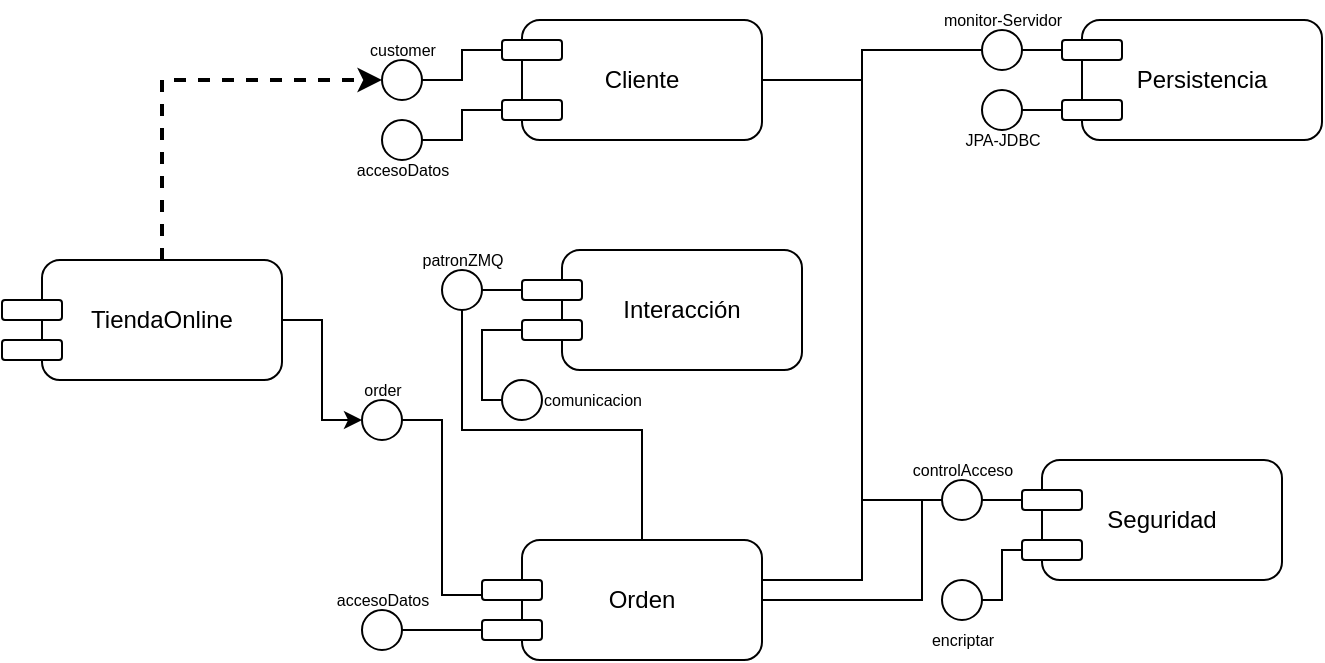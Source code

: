 <mxfile version="20.3.6" type="github">
  <diagram id="KfEvI-uDoNi1gghF4SNJ" name="Page-1">
    <mxGraphModel dx="821" dy="421" grid="1" gridSize="10" guides="1" tooltips="1" connect="1" arrows="1" fold="1" page="1" pageScale="1" pageWidth="827" pageHeight="1169" math="0" shadow="0">
      <root>
        <mxCell id="0" />
        <mxCell id="1" parent="0" />
        <mxCell id="t58X7TJkt6s0l1WARzhu-18" style="edgeStyle=orthogonalEdgeStyle;rounded=0;orthogonalLoop=1;jettySize=auto;html=1;dashed=1;strokeWidth=2;" edge="1" parent="1" source="t58X7TJkt6s0l1WARzhu-1">
          <mxGeometry relative="1" as="geometry">
            <mxPoint x="260" y="40" as="targetPoint" />
            <Array as="points">
              <mxPoint x="150" y="40" />
            </Array>
          </mxGeometry>
        </mxCell>
        <mxCell id="t58X7TJkt6s0l1WARzhu-27" style="edgeStyle=orthogonalEdgeStyle;rounded=0;orthogonalLoop=1;jettySize=auto;html=1;entryX=0;entryY=0.5;entryDx=0;entryDy=0;strokeWidth=1;endArrow=classic;endFill=1;" edge="1" parent="1" source="t58X7TJkt6s0l1WARzhu-1" target="t58X7TJkt6s0l1WARzhu-26">
          <mxGeometry relative="1" as="geometry" />
        </mxCell>
        <mxCell id="t58X7TJkt6s0l1WARzhu-1" value="TiendaOnline" style="rounded=1;whiteSpace=wrap;html=1;" vertex="1" parent="1">
          <mxGeometry x="90" y="130" width="120" height="60" as="geometry" />
        </mxCell>
        <mxCell id="t58X7TJkt6s0l1WARzhu-41" style="edgeStyle=orthogonalEdgeStyle;rounded=0;orthogonalLoop=1;jettySize=auto;html=1;strokeWidth=1;fontSize=8;endArrow=none;endFill=0;entryX=0;entryY=0.5;entryDx=0;entryDy=0;" edge="1" parent="1" source="t58X7TJkt6s0l1WARzhu-2" target="t58X7TJkt6s0l1WARzhu-42">
          <mxGeometry relative="1" as="geometry">
            <mxPoint x="550" y="250" as="targetPoint" />
            <Array as="points">
              <mxPoint x="500" y="40" />
              <mxPoint x="500" y="250" />
            </Array>
          </mxGeometry>
        </mxCell>
        <mxCell id="t58X7TJkt6s0l1WARzhu-2" value="Cliente" style="rounded=1;whiteSpace=wrap;html=1;" vertex="1" parent="1">
          <mxGeometry x="330" y="10" width="120" height="60" as="geometry" />
        </mxCell>
        <mxCell id="t58X7TJkt6s0l1WARzhu-40" style="edgeStyle=orthogonalEdgeStyle;rounded=0;orthogonalLoop=1;jettySize=auto;html=1;strokeWidth=1;fontSize=8;endArrow=none;endFill=0;entryX=0;entryY=0.5;entryDx=0;entryDy=0;" edge="1" parent="1" source="t58X7TJkt6s0l1WARzhu-3" target="t58X7TJkt6s0l1WARzhu-42">
          <mxGeometry relative="1" as="geometry">
            <mxPoint x="540" y="230" as="targetPoint" />
            <Array as="points">
              <mxPoint x="530" y="300" />
              <mxPoint x="530" y="250" />
            </Array>
          </mxGeometry>
        </mxCell>
        <mxCell id="t58X7TJkt6s0l1WARzhu-3" value="Orden" style="rounded=1;whiteSpace=wrap;html=1;" vertex="1" parent="1">
          <mxGeometry x="330" y="270" width="120" height="60" as="geometry" />
        </mxCell>
        <mxCell id="t58X7TJkt6s0l1WARzhu-4" value="Seguridad" style="rounded=1;whiteSpace=wrap;html=1;" vertex="1" parent="1">
          <mxGeometry x="590" y="230" width="120" height="60" as="geometry" />
        </mxCell>
        <mxCell id="t58X7TJkt6s0l1WARzhu-5" value="Persistencia" style="rounded=1;whiteSpace=wrap;html=1;" vertex="1" parent="1">
          <mxGeometry x="610" y="10" width="120" height="60" as="geometry" />
        </mxCell>
        <mxCell id="t58X7TJkt6s0l1WARzhu-51" style="edgeStyle=orthogonalEdgeStyle;rounded=0;orthogonalLoop=1;jettySize=auto;html=1;entryX=0.5;entryY=0;entryDx=0;entryDy=0;strokeWidth=1;fontSize=8;endArrow=none;endFill=0;exitX=0.5;exitY=1;exitDx=0;exitDy=0;" edge="1" parent="1" source="t58X7TJkt6s0l1WARzhu-58" target="t58X7TJkt6s0l1WARzhu-3">
          <mxGeometry relative="1" as="geometry">
            <Array as="points">
              <mxPoint x="300" y="140" />
              <mxPoint x="300" y="215" />
              <mxPoint x="390" y="215" />
            </Array>
          </mxGeometry>
        </mxCell>
        <mxCell id="t58X7TJkt6s0l1WARzhu-6" value="Interacción" style="rounded=1;whiteSpace=wrap;html=1;" vertex="1" parent="1">
          <mxGeometry x="350" y="125" width="120" height="60" as="geometry" />
        </mxCell>
        <mxCell id="t58X7TJkt6s0l1WARzhu-7" value="" style="rounded=1;whiteSpace=wrap;html=1;" vertex="1" parent="1">
          <mxGeometry x="70" y="150" width="30" height="10" as="geometry" />
        </mxCell>
        <mxCell id="t58X7TJkt6s0l1WARzhu-8" value="" style="rounded=1;whiteSpace=wrap;html=1;" vertex="1" parent="1">
          <mxGeometry x="70" y="170" width="30" height="10" as="geometry" />
        </mxCell>
        <mxCell id="t58X7TJkt6s0l1WARzhu-9" value="" style="rounded=1;whiteSpace=wrap;html=1;" vertex="1" parent="1">
          <mxGeometry x="320" y="20" width="30" height="10" as="geometry" />
        </mxCell>
        <mxCell id="t58X7TJkt6s0l1WARzhu-11" value="" style="rounded=1;whiteSpace=wrap;html=1;" vertex="1" parent="1">
          <mxGeometry x="320" y="50" width="30" height="10" as="geometry" />
        </mxCell>
        <mxCell id="t58X7TJkt6s0l1WARzhu-12" value="" style="rounded=1;whiteSpace=wrap;html=1;" vertex="1" parent="1">
          <mxGeometry x="310" y="290" width="30" height="10" as="geometry" />
        </mxCell>
        <mxCell id="t58X7TJkt6s0l1WARzhu-13" value="" style="rounded=1;whiteSpace=wrap;html=1;" vertex="1" parent="1">
          <mxGeometry x="310" y="310" width="30" height="10" as="geometry" />
        </mxCell>
        <mxCell id="t58X7TJkt6s0l1WARzhu-14" value="" style="rounded=1;whiteSpace=wrap;html=1;" vertex="1" parent="1">
          <mxGeometry x="580" y="245" width="30" height="10" as="geometry" />
        </mxCell>
        <mxCell id="t58X7TJkt6s0l1WARzhu-15" value="" style="rounded=1;whiteSpace=wrap;html=1;" vertex="1" parent="1">
          <mxGeometry x="580" y="270" width="30" height="10" as="geometry" />
        </mxCell>
        <mxCell id="t58X7TJkt6s0l1WARzhu-36" style="edgeStyle=orthogonalEdgeStyle;rounded=0;orthogonalLoop=1;jettySize=auto;html=1;entryX=1;entryY=0.5;entryDx=0;entryDy=0;strokeWidth=1;fontSize=8;endArrow=none;endFill=0;" edge="1" parent="1" source="t58X7TJkt6s0l1WARzhu-16" target="t58X7TJkt6s0l1WARzhu-35">
          <mxGeometry relative="1" as="geometry" />
        </mxCell>
        <mxCell id="t58X7TJkt6s0l1WARzhu-16" value="" style="rounded=1;whiteSpace=wrap;html=1;" vertex="1" parent="1">
          <mxGeometry x="600" y="20" width="30" height="10" as="geometry" />
        </mxCell>
        <mxCell id="t58X7TJkt6s0l1WARzhu-34" style="edgeStyle=orthogonalEdgeStyle;rounded=0;orthogonalLoop=1;jettySize=auto;html=1;entryX=1;entryY=0.5;entryDx=0;entryDy=0;strokeWidth=1;fontSize=8;endArrow=none;endFill=0;" edge="1" parent="1" source="t58X7TJkt6s0l1WARzhu-17" target="t58X7TJkt6s0l1WARzhu-33">
          <mxGeometry relative="1" as="geometry" />
        </mxCell>
        <mxCell id="t58X7TJkt6s0l1WARzhu-17" value="" style="rounded=1;whiteSpace=wrap;html=1;" vertex="1" parent="1">
          <mxGeometry x="600" y="50" width="30" height="10" as="geometry" />
        </mxCell>
        <mxCell id="t58X7TJkt6s0l1WARzhu-20" style="edgeStyle=orthogonalEdgeStyle;rounded=0;orthogonalLoop=1;jettySize=auto;html=1;entryX=0;entryY=0.5;entryDx=0;entryDy=0;strokeWidth=1;endArrow=none;endFill=0;" edge="1" parent="1" source="t58X7TJkt6s0l1WARzhu-19" target="t58X7TJkt6s0l1WARzhu-9">
          <mxGeometry relative="1" as="geometry" />
        </mxCell>
        <mxCell id="t58X7TJkt6s0l1WARzhu-19" value="" style="ellipse;whiteSpace=wrap;html=1;aspect=fixed;" vertex="1" parent="1">
          <mxGeometry x="260" y="30" width="20" height="20" as="geometry" />
        </mxCell>
        <mxCell id="t58X7TJkt6s0l1WARzhu-21" style="edgeStyle=orthogonalEdgeStyle;rounded=0;orthogonalLoop=1;jettySize=auto;html=1;strokeWidth=1;endArrow=none;endFill=0;entryX=0;entryY=0.5;entryDx=0;entryDy=0;exitX=1;exitY=0.5;exitDx=0;exitDy=0;" edge="1" parent="1" source="t58X7TJkt6s0l1WARzhu-22" target="t58X7TJkt6s0l1WARzhu-11">
          <mxGeometry relative="1" as="geometry">
            <mxPoint x="270" y="90" as="sourcePoint" />
            <mxPoint x="320" y="80" as="targetPoint" />
          </mxGeometry>
        </mxCell>
        <mxCell id="t58X7TJkt6s0l1WARzhu-22" value="" style="ellipse;whiteSpace=wrap;html=1;aspect=fixed;" vertex="1" parent="1">
          <mxGeometry x="260" y="60" width="20" height="20" as="geometry" />
        </mxCell>
        <mxCell id="t58X7TJkt6s0l1WARzhu-23" value="accesoDatos" style="text;html=1;align=center;verticalAlign=middle;resizable=0;points=[];autosize=1;strokeColor=none;fillColor=none;fontSize=8;" vertex="1" parent="1">
          <mxGeometry x="235" y="75" width="70" height="20" as="geometry" />
        </mxCell>
        <mxCell id="t58X7TJkt6s0l1WARzhu-24" value="customer" style="text;html=1;align=center;verticalAlign=middle;resizable=0;points=[];autosize=1;strokeColor=none;fillColor=none;fontSize=8;" vertex="1" parent="1">
          <mxGeometry x="240" y="15" width="60" height="20" as="geometry" />
        </mxCell>
        <mxCell id="t58X7TJkt6s0l1WARzhu-29" style="edgeStyle=orthogonalEdgeStyle;rounded=0;orthogonalLoop=1;jettySize=auto;html=1;entryX=0;entryY=0.75;entryDx=0;entryDy=0;strokeWidth=1;fontSize=8;endArrow=none;endFill=0;" edge="1" parent="1" source="t58X7TJkt6s0l1WARzhu-26" target="t58X7TJkt6s0l1WARzhu-12">
          <mxGeometry relative="1" as="geometry" />
        </mxCell>
        <mxCell id="t58X7TJkt6s0l1WARzhu-26" value="" style="ellipse;whiteSpace=wrap;html=1;aspect=fixed;" vertex="1" parent="1">
          <mxGeometry x="250" y="200" width="20" height="20" as="geometry" />
        </mxCell>
        <mxCell id="t58X7TJkt6s0l1WARzhu-28" value="order" style="text;html=1;align=center;verticalAlign=middle;resizable=0;points=[];autosize=1;strokeColor=none;fillColor=none;fontSize=8;" vertex="1" parent="1">
          <mxGeometry x="240" y="185" width="40" height="20" as="geometry" />
        </mxCell>
        <mxCell id="t58X7TJkt6s0l1WARzhu-31" style="edgeStyle=orthogonalEdgeStyle;rounded=0;orthogonalLoop=1;jettySize=auto;html=1;entryX=0;entryY=0.5;entryDx=0;entryDy=0;strokeWidth=1;fontSize=8;endArrow=none;endFill=0;" edge="1" parent="1" source="t58X7TJkt6s0l1WARzhu-30" target="t58X7TJkt6s0l1WARzhu-13">
          <mxGeometry relative="1" as="geometry" />
        </mxCell>
        <mxCell id="t58X7TJkt6s0l1WARzhu-30" value="" style="ellipse;whiteSpace=wrap;html=1;aspect=fixed;" vertex="1" parent="1">
          <mxGeometry x="250" y="305" width="20" height="20" as="geometry" />
        </mxCell>
        <mxCell id="t58X7TJkt6s0l1WARzhu-32" value="accesoDatos" style="text;html=1;align=center;verticalAlign=middle;resizable=0;points=[];autosize=1;strokeColor=none;fillColor=none;fontSize=8;" vertex="1" parent="1">
          <mxGeometry x="225" y="290" width="70" height="20" as="geometry" />
        </mxCell>
        <mxCell id="t58X7TJkt6s0l1WARzhu-33" value="" style="ellipse;whiteSpace=wrap;html=1;aspect=fixed;" vertex="1" parent="1">
          <mxGeometry x="560" y="45" width="20" height="20" as="geometry" />
        </mxCell>
        <mxCell id="t58X7TJkt6s0l1WARzhu-37" style="edgeStyle=orthogonalEdgeStyle;rounded=0;orthogonalLoop=1;jettySize=auto;html=1;strokeWidth=1;fontSize=8;endArrow=none;endFill=0;" edge="1" parent="1" source="t58X7TJkt6s0l1WARzhu-35" target="t58X7TJkt6s0l1WARzhu-2">
          <mxGeometry relative="1" as="geometry">
            <Array as="points">
              <mxPoint x="500" y="25" />
              <mxPoint x="500" y="40" />
            </Array>
          </mxGeometry>
        </mxCell>
        <mxCell id="t58X7TJkt6s0l1WARzhu-39" style="edgeStyle=orthogonalEdgeStyle;rounded=0;orthogonalLoop=1;jettySize=auto;html=1;entryX=0.999;entryY=0.334;entryDx=0;entryDy=0;entryPerimeter=0;strokeWidth=1;fontSize=8;endArrow=none;endFill=0;" edge="1" parent="1" source="t58X7TJkt6s0l1WARzhu-35" target="t58X7TJkt6s0l1WARzhu-3">
          <mxGeometry relative="1" as="geometry">
            <Array as="points">
              <mxPoint x="500" y="25" />
              <mxPoint x="500" y="290" />
            </Array>
          </mxGeometry>
        </mxCell>
        <mxCell id="t58X7TJkt6s0l1WARzhu-35" value="" style="ellipse;whiteSpace=wrap;html=1;aspect=fixed;" vertex="1" parent="1">
          <mxGeometry x="560" y="15" width="20" height="20" as="geometry" />
        </mxCell>
        <mxCell id="t58X7TJkt6s0l1WARzhu-44" style="edgeStyle=orthogonalEdgeStyle;rounded=0;orthogonalLoop=1;jettySize=auto;html=1;entryX=0;entryY=0.5;entryDx=0;entryDy=0;strokeWidth=1;fontSize=8;endArrow=none;endFill=0;" edge="1" parent="1" source="t58X7TJkt6s0l1WARzhu-42" target="t58X7TJkt6s0l1WARzhu-14">
          <mxGeometry relative="1" as="geometry" />
        </mxCell>
        <mxCell id="t58X7TJkt6s0l1WARzhu-42" value="" style="ellipse;whiteSpace=wrap;html=1;aspect=fixed;" vertex="1" parent="1">
          <mxGeometry x="540" y="240" width="20" height="20" as="geometry" />
        </mxCell>
        <mxCell id="t58X7TJkt6s0l1WARzhu-47" style="edgeStyle=orthogonalEdgeStyle;rounded=0;orthogonalLoop=1;jettySize=auto;html=1;entryX=0;entryY=0.5;entryDx=0;entryDy=0;strokeWidth=1;fontSize=8;endArrow=none;endFill=0;" edge="1" parent="1" source="t58X7TJkt6s0l1WARzhu-46" target="t58X7TJkt6s0l1WARzhu-15">
          <mxGeometry relative="1" as="geometry">
            <Array as="points">
              <mxPoint x="570" y="300" />
              <mxPoint x="570" y="275" />
            </Array>
          </mxGeometry>
        </mxCell>
        <mxCell id="t58X7TJkt6s0l1WARzhu-46" value="" style="ellipse;whiteSpace=wrap;html=1;aspect=fixed;" vertex="1" parent="1">
          <mxGeometry x="540" y="290" width="20" height="20" as="geometry" />
        </mxCell>
        <mxCell id="t58X7TJkt6s0l1WARzhu-48" value="encriptar" style="text;html=1;align=center;verticalAlign=middle;resizable=0;points=[];autosize=1;strokeColor=none;fillColor=none;fontSize=8;" vertex="1" parent="1">
          <mxGeometry x="525" y="310" width="50" height="20" as="geometry" />
        </mxCell>
        <mxCell id="t58X7TJkt6s0l1WARzhu-49" value="controlAcceso" style="text;html=1;align=center;verticalAlign=middle;resizable=0;points=[];autosize=1;strokeColor=none;fillColor=none;fontSize=8;" vertex="1" parent="1">
          <mxGeometry x="515" y="225" width="70" height="20" as="geometry" />
        </mxCell>
        <mxCell id="t58X7TJkt6s0l1WARzhu-52" value="" style="rounded=1;whiteSpace=wrap;html=1;" vertex="1" parent="1">
          <mxGeometry x="330" y="140" width="30" height="10" as="geometry" />
        </mxCell>
        <mxCell id="t58X7TJkt6s0l1WARzhu-57" style="edgeStyle=orthogonalEdgeStyle;rounded=0;orthogonalLoop=1;jettySize=auto;html=1;entryX=0;entryY=0.5;entryDx=0;entryDy=0;strokeWidth=1;fontSize=8;endArrow=none;endFill=0;" edge="1" parent="1" source="t58X7TJkt6s0l1WARzhu-53" target="t58X7TJkt6s0l1WARzhu-56">
          <mxGeometry relative="1" as="geometry">
            <Array as="points">
              <mxPoint x="310" y="165" />
              <mxPoint x="310" y="200" />
            </Array>
          </mxGeometry>
        </mxCell>
        <mxCell id="t58X7TJkt6s0l1WARzhu-53" value="" style="rounded=1;whiteSpace=wrap;html=1;" vertex="1" parent="1">
          <mxGeometry x="330" y="160" width="30" height="10" as="geometry" />
        </mxCell>
        <mxCell id="t58X7TJkt6s0l1WARzhu-56" value="" style="ellipse;whiteSpace=wrap;html=1;aspect=fixed;" vertex="1" parent="1">
          <mxGeometry x="320" y="190" width="20" height="20" as="geometry" />
        </mxCell>
        <mxCell id="t58X7TJkt6s0l1WARzhu-59" style="edgeStyle=orthogonalEdgeStyle;rounded=0;orthogonalLoop=1;jettySize=auto;html=1;entryX=0;entryY=0.5;entryDx=0;entryDy=0;strokeWidth=1;fontSize=8;endArrow=none;endFill=0;" edge="1" parent="1" source="t58X7TJkt6s0l1WARzhu-58" target="t58X7TJkt6s0l1WARzhu-52">
          <mxGeometry relative="1" as="geometry" />
        </mxCell>
        <mxCell id="t58X7TJkt6s0l1WARzhu-58" value="" style="ellipse;whiteSpace=wrap;html=1;aspect=fixed;" vertex="1" parent="1">
          <mxGeometry x="290" y="135" width="20" height="20" as="geometry" />
        </mxCell>
        <mxCell id="t58X7TJkt6s0l1WARzhu-60" value="patronZMQ" style="text;html=1;align=center;verticalAlign=middle;resizable=0;points=[];autosize=1;strokeColor=none;fillColor=none;fontSize=8;" vertex="1" parent="1">
          <mxGeometry x="270" y="120" width="60" height="20" as="geometry" />
        </mxCell>
        <mxCell id="t58X7TJkt6s0l1WARzhu-61" value="comunicacion" style="text;html=1;align=center;verticalAlign=middle;resizable=0;points=[];autosize=1;strokeColor=none;fillColor=none;fontSize=8;" vertex="1" parent="1">
          <mxGeometry x="330" y="190" width="70" height="20" as="geometry" />
        </mxCell>
        <mxCell id="t58X7TJkt6s0l1WARzhu-62" value="monitor-Servidor" style="text;html=1;align=center;verticalAlign=middle;resizable=0;points=[];autosize=1;strokeColor=none;fillColor=none;fontSize=8;" vertex="1" parent="1">
          <mxGeometry x="530" width="80" height="20" as="geometry" />
        </mxCell>
        <mxCell id="t58X7TJkt6s0l1WARzhu-63" value="JPA-JDBC" style="text;html=1;align=center;verticalAlign=middle;resizable=0;points=[];autosize=1;strokeColor=none;fillColor=none;fontSize=8;" vertex="1" parent="1">
          <mxGeometry x="540" y="60" width="60" height="20" as="geometry" />
        </mxCell>
      </root>
    </mxGraphModel>
  </diagram>
</mxfile>
